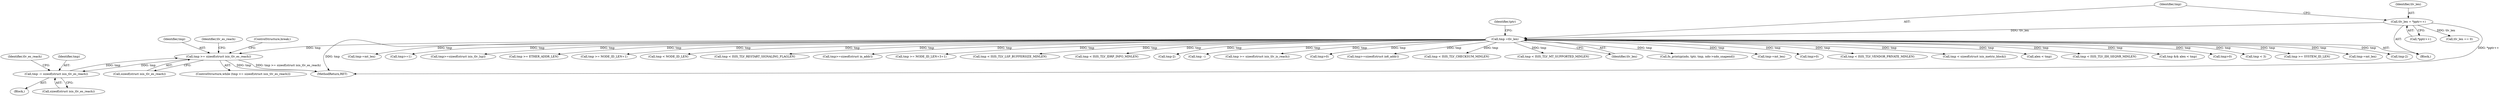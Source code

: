 digraph "0_tcpdump_3b32029db354cbc875127869d9b12a9addc75b50@API" {
"1001704" [label="(Call,tmp >= sizeof(struct isis_tlv_es_reach))"];
"1001728" [label="(Call,tmp -= sizeof(struct isis_tlv_es_reach))"];
"1001704" [label="(Call,tmp >= sizeof(struct isis_tlv_es_reach))"];
"1001364" [label="(Call,tmp =tlv_len)"];
"1001359" [label="(Call,tlv_len = *pptr++)"];
"1001711" [label="(Identifier,tlv_es_reach)"];
"1002821" [label="(Call,tmp >= SYSTEM_ID_LEN)"];
"1001361" [label="(Call,*pptr++)"];
"1001733" [label="(Identifier,tlv_es_reach)"];
"1001365" [label="(Identifier,tmp)"];
"1001856" [label="(Call,tmp-=mt_len)"];
"1002277" [label="(Call,tmp-2)"];
"1001788" [label="(Call,tmp-=mt_len)"];
"1001734" [label="(ControlStructure,break;)"];
"1001708" [label="(Block,)"];
"1001359" [label="(Call,tlv_len = *pptr++)"];
"1002075" [label="(Call,tmp>=1)"];
"1002482" [label="(Call,tmp>=sizeof(struct isis_tlv_lsp))"];
"1001456" [label="(Call,tmp >= ETHER_ADDR_LEN)"];
"1001590" [label="(Call,tmp >= NODE_ID_LEN+1)"];
"1002353" [label="(Call,tmp < NODE_ID_LEN)"];
"1001730" [label="(Call,sizeof(struct isis_tlv_es_reach))"];
"1002678" [label="(Call,tmp < ISIS_TLV_RESTART_SIGNALING_FLAGLEN)"];
"1002309" [label="(Call,tmp>=sizeof(struct in_addr))"];
"1001617" [label="(Call,tmp >= NODE_ID_LEN+3+1)"];
"1001705" [label="(Identifier,tmp)"];
"1002803" [label="(Call,tmp < ISIS_TLV_LSP_BUFFERSIZE_MINLEN)"];
"1001360" [label="(Identifier,tlv_len)"];
"1002749" [label="(Call,tmp < ISIS_TLV_IDRP_INFO_MINLEN)"];
"1003083" [label="(MethodReturn,RET)"];
"1002232" [label="(Call,tmp-2)"];
"1001387" [label="(Call,tlv_len == 0)"];
"1001728" [label="(Call,tmp -= sizeof(struct isis_tlv_es_reach))"];
"1001704" [label="(Call,tmp >= sizeof(struct isis_tlv_es_reach))"];
"1001706" [label="(Call,sizeof(struct isis_tlv_es_reach))"];
"1001506" [label="(Call,tmp --)"];
"1001666" [label="(Call,tmp >= sizeof(struct isis_tlv_is_reach))"];
"1001749" [label="(Call,tmp>0)"];
"1001885" [label="(Call,tmp>=sizeof(struct in6_addr))"];
"1002556" [label="(Call,tmp < ISIS_TLV_CHECKSUM_MINLEN)"];
"1002637" [label="(Call,tmp < ISIS_TLV_MT_SUPPORTED_MINLEN)"];
"1001366" [label="(Identifier,tlv_len)"];
"1002342" [label="(Call,fn_printzp(ndo, tptr, tmp, ndo->ndo_snapend))"];
"1001555" [label="(Call,tmp-=mt_len)"];
"1001364" [label="(Call,tmp =tlv_len)"];
"1002176" [label="(Call,tmp>0)"];
"1002960" [label="(Call,tmp < ISIS_TLV_VENDOR_PRIVATE_MINLEN)"];
"1002846" [label="(Call,tmp < sizeof(struct isis_metric_block))"];
"1001368" [label="(Identifier,tptr)"];
"1001412" [label="(Call,alen < tmp)"];
"1002942" [label="(Call,tmp < ISIS_TLV_IIH_SEQNR_MINLEN)"];
"1001703" [label="(ControlStructure,while (tmp >= sizeof(struct isis_tlv_es_reach)))"];
"1001729" [label="(Identifier,tmp)"];
"1001410" [label="(Call,tmp && alen < tmp)"];
"1001344" [label="(Block,)"];
"1001817" [label="(Call,tmp>0)"];
"1001487" [label="(Call,tmp < 3)"];
"1001704" -> "1001703"  [label="AST: "];
"1001704" -> "1001706"  [label="CFG: "];
"1001705" -> "1001704"  [label="AST: "];
"1001706" -> "1001704"  [label="AST: "];
"1001711" -> "1001704"  [label="CFG: "];
"1001734" -> "1001704"  [label="CFG: "];
"1001704" -> "1003083"  [label="DDG: tmp"];
"1001704" -> "1003083"  [label="DDG: tmp >= sizeof(struct isis_tlv_es_reach)"];
"1001728" -> "1001704"  [label="DDG: tmp"];
"1001364" -> "1001704"  [label="DDG: tmp"];
"1001704" -> "1001728"  [label="DDG: tmp"];
"1001728" -> "1001708"  [label="AST: "];
"1001728" -> "1001730"  [label="CFG: "];
"1001729" -> "1001728"  [label="AST: "];
"1001730" -> "1001728"  [label="AST: "];
"1001733" -> "1001728"  [label="CFG: "];
"1001364" -> "1001344"  [label="AST: "];
"1001364" -> "1001366"  [label="CFG: "];
"1001365" -> "1001364"  [label="AST: "];
"1001366" -> "1001364"  [label="AST: "];
"1001368" -> "1001364"  [label="CFG: "];
"1001364" -> "1003083"  [label="DDG: tmp"];
"1001359" -> "1001364"  [label="DDG: tlv_len"];
"1001364" -> "1001410"  [label="DDG: tmp"];
"1001364" -> "1001412"  [label="DDG: tmp"];
"1001364" -> "1001456"  [label="DDG: tmp"];
"1001364" -> "1001487"  [label="DDG: tmp"];
"1001364" -> "1001506"  [label="DDG: tmp"];
"1001364" -> "1001555"  [label="DDG: tmp"];
"1001364" -> "1001590"  [label="DDG: tmp"];
"1001364" -> "1001617"  [label="DDG: tmp"];
"1001364" -> "1001666"  [label="DDG: tmp"];
"1001364" -> "1001749"  [label="DDG: tmp"];
"1001364" -> "1001788"  [label="DDG: tmp"];
"1001364" -> "1001817"  [label="DDG: tmp"];
"1001364" -> "1001856"  [label="DDG: tmp"];
"1001364" -> "1001885"  [label="DDG: tmp"];
"1001364" -> "1002075"  [label="DDG: tmp"];
"1001364" -> "1002176"  [label="DDG: tmp"];
"1001364" -> "1002232"  [label="DDG: tmp"];
"1001364" -> "1002277"  [label="DDG: tmp"];
"1001364" -> "1002309"  [label="DDG: tmp"];
"1001364" -> "1002342"  [label="DDG: tmp"];
"1001364" -> "1002353"  [label="DDG: tmp"];
"1001364" -> "1002482"  [label="DDG: tmp"];
"1001364" -> "1002556"  [label="DDG: tmp"];
"1001364" -> "1002637"  [label="DDG: tmp"];
"1001364" -> "1002678"  [label="DDG: tmp"];
"1001364" -> "1002749"  [label="DDG: tmp"];
"1001364" -> "1002803"  [label="DDG: tmp"];
"1001364" -> "1002821"  [label="DDG: tmp"];
"1001364" -> "1002846"  [label="DDG: tmp"];
"1001364" -> "1002942"  [label="DDG: tmp"];
"1001364" -> "1002960"  [label="DDG: tmp"];
"1001359" -> "1001344"  [label="AST: "];
"1001359" -> "1001361"  [label="CFG: "];
"1001360" -> "1001359"  [label="AST: "];
"1001361" -> "1001359"  [label="AST: "];
"1001365" -> "1001359"  [label="CFG: "];
"1001359" -> "1003083"  [label="DDG: *pptr++"];
"1001359" -> "1001387"  [label="DDG: tlv_len"];
}
